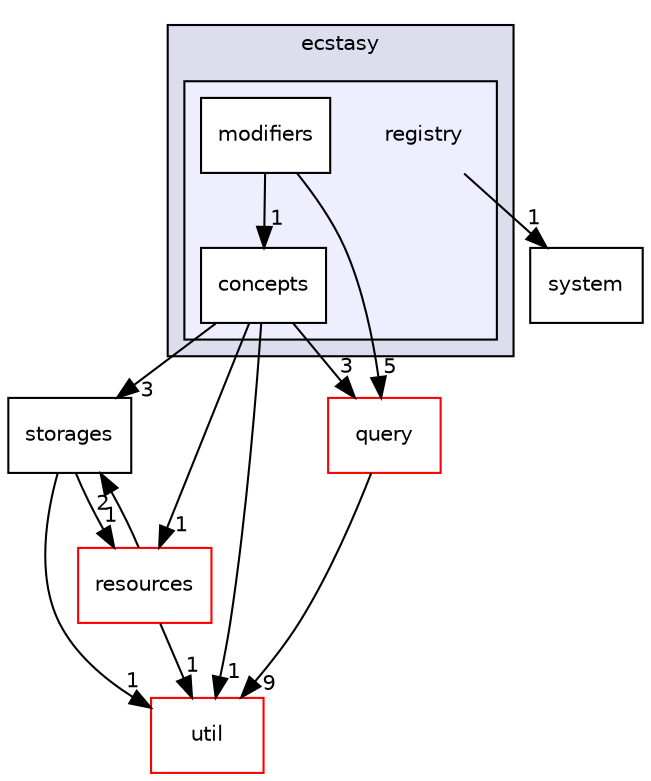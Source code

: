digraph "src/ecstasy/registry" {
  compound=true
  node [ fontsize="10", fontname="Helvetica"];
  edge [ labelfontsize="10", labelfontname="Helvetica"];
  subgraph clusterdir_6b0b9537e2784bce85aaa1605580a3a0 {
    graph [ bgcolor="#ddddee", pencolor="black", label="ecstasy" fontname="Helvetica", fontsize="10", URL="dir_6b0b9537e2784bce85aaa1605580a3a0.html"]
  subgraph clusterdir_27d9dd95bf0309eb27f3bb61fbabadeb {
    graph [ bgcolor="#eeeeff", pencolor="black", label="" URL="dir_27d9dd95bf0309eb27f3bb61fbabadeb.html"];
    dir_27d9dd95bf0309eb27f3bb61fbabadeb [shape=plaintext label="registry"];
    dir_ad0f2e67b9fd29470a4755844bab987a [shape=box label="concepts" color="black" fillcolor="white" style="filled" URL="dir_ad0f2e67b9fd29470a4755844bab987a.html"];
    dir_111081be33024a2569ed30c090db96c5 [shape=box label="modifiers" color="black" fillcolor="white" style="filled" URL="dir_111081be33024a2569ed30c090db96c5.html"];
  }
  }
  dir_b7878ad5ecbf2506f4125b9d34c97e45 [shape=box label="util" fillcolor="white" style="filled" color="red" URL="dir_b7878ad5ecbf2506f4125b9d34c97e45.html"];
  dir_bb1f71bfffde0d1688dd5f7686f27ec6 [shape=box label="system" URL="dir_bb1f71bfffde0d1688dd5f7686f27ec6.html"];
  dir_5392b01d02c3d4d0985a94f633790057 [shape=box label="query" fillcolor="white" style="filled" color="red" URL="dir_5392b01d02c3d4d0985a94f633790057.html"];
  dir_4a1419ba0e8125a1fc6aeccf1492e850 [shape=box label="storages" URL="dir_4a1419ba0e8125a1fc6aeccf1492e850.html"];
  dir_8c1a170fbd0a5283d7ed264cf6df56b3 [shape=box label="resources" fillcolor="white" style="filled" color="red" URL="dir_8c1a170fbd0a5283d7ed264cf6df56b3.html"];
  dir_5392b01d02c3d4d0985a94f633790057->dir_b7878ad5ecbf2506f4125b9d34c97e45 [headlabel="9", labeldistance=1.5 headhref="dir_000011_000024.html"];
  dir_111081be33024a2569ed30c090db96c5->dir_5392b01d02c3d4d0985a94f633790057 [headlabel="5", labeldistance=1.5 headhref="dir_000016_000011.html"];
  dir_111081be33024a2569ed30c090db96c5->dir_ad0f2e67b9fd29470a4755844bab987a [headlabel="1", labeldistance=1.5 headhref="dir_000016_000015.html"];
  dir_4a1419ba0e8125a1fc6aeccf1492e850->dir_b7878ad5ecbf2506f4125b9d34c97e45 [headlabel="1", labeldistance=1.5 headhref="dir_000019_000024.html"];
  dir_4a1419ba0e8125a1fc6aeccf1492e850->dir_8c1a170fbd0a5283d7ed264cf6df56b3 [headlabel="1", labeldistance=1.5 headhref="dir_000019_000017.html"];
  dir_8c1a170fbd0a5283d7ed264cf6df56b3->dir_b7878ad5ecbf2506f4125b9d34c97e45 [headlabel="1", labeldistance=1.5 headhref="dir_000017_000024.html"];
  dir_8c1a170fbd0a5283d7ed264cf6df56b3->dir_4a1419ba0e8125a1fc6aeccf1492e850 [headlabel="2", labeldistance=1.5 headhref="dir_000017_000019.html"];
  dir_27d9dd95bf0309eb27f3bb61fbabadeb->dir_bb1f71bfffde0d1688dd5f7686f27ec6 [headlabel="1", labeldistance=1.5 headhref="dir_000014_000023.html"];
  dir_ad0f2e67b9fd29470a4755844bab987a->dir_b7878ad5ecbf2506f4125b9d34c97e45 [headlabel="1", labeldistance=1.5 headhref="dir_000015_000024.html"];
  dir_ad0f2e67b9fd29470a4755844bab987a->dir_5392b01d02c3d4d0985a94f633790057 [headlabel="3", labeldistance=1.5 headhref="dir_000015_000011.html"];
  dir_ad0f2e67b9fd29470a4755844bab987a->dir_4a1419ba0e8125a1fc6aeccf1492e850 [headlabel="3", labeldistance=1.5 headhref="dir_000015_000019.html"];
  dir_ad0f2e67b9fd29470a4755844bab987a->dir_8c1a170fbd0a5283d7ed264cf6df56b3 [headlabel="1", labeldistance=1.5 headhref="dir_000015_000017.html"];
}
